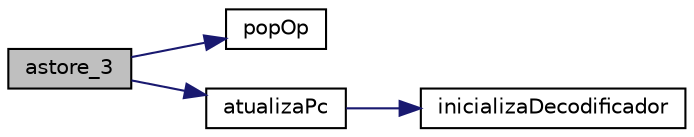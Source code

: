 digraph "astore_3"
{
 // INTERACTIVE_SVG=YES
  edge [fontname="Helvetica",fontsize="10",labelfontname="Helvetica",labelfontsize="10"];
  node [fontname="Helvetica",fontsize="10",shape=record];
  rankdir="LR";
  Node242 [label="astore_3",height=0.2,width=0.4,color="black", fillcolor="grey75", style="filled", fontcolor="black"];
  Node242 -> Node243 [color="midnightblue",fontsize="10",style="solid",fontname="Helvetica"];
  Node243 [label="popOp",height=0.2,width=0.4,color="black", fillcolor="white", style="filled",URL="$frame_8c.html#a3670f378856724ca85ced056e6bfc5c4"];
  Node242 -> Node244 [color="midnightblue",fontsize="10",style="solid",fontname="Helvetica"];
  Node244 [label="atualizaPc",height=0.2,width=0.4,color="black", fillcolor="white", style="filled",URL="$instrucao_8c.html#abcf4bbde1212f9bb0f2ee7a6ba5aec08"];
  Node244 -> Node245 [color="midnightblue",fontsize="10",style="solid",fontname="Helvetica"];
  Node245 [label="inicializaDecodificador",height=0.2,width=0.4,color="black", fillcolor="white", style="filled",URL="$decodificador_8c.html#ac4ac4bcce3fed96b1a2657ceafda40bc"];
}

